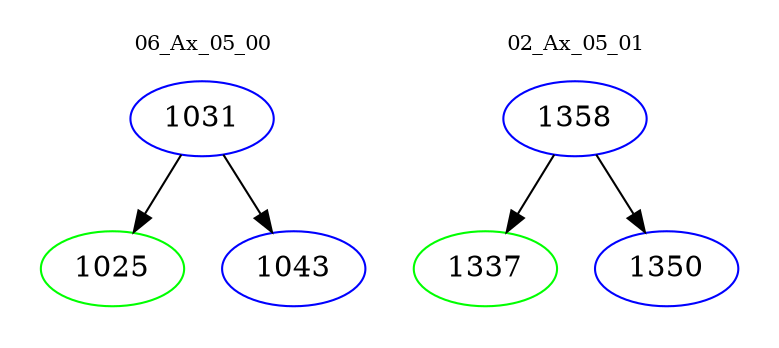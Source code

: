 digraph{
subgraph cluster_0 {
color = white
label = "06_Ax_05_00";
fontsize=10;
T0_1031 [label="1031", color="blue"]
T0_1031 -> T0_1025 [color="black"]
T0_1025 [label="1025", color="green"]
T0_1031 -> T0_1043 [color="black"]
T0_1043 [label="1043", color="blue"]
}
subgraph cluster_1 {
color = white
label = "02_Ax_05_01";
fontsize=10;
T1_1358 [label="1358", color="blue"]
T1_1358 -> T1_1337 [color="black"]
T1_1337 [label="1337", color="green"]
T1_1358 -> T1_1350 [color="black"]
T1_1350 [label="1350", color="blue"]
}
}
